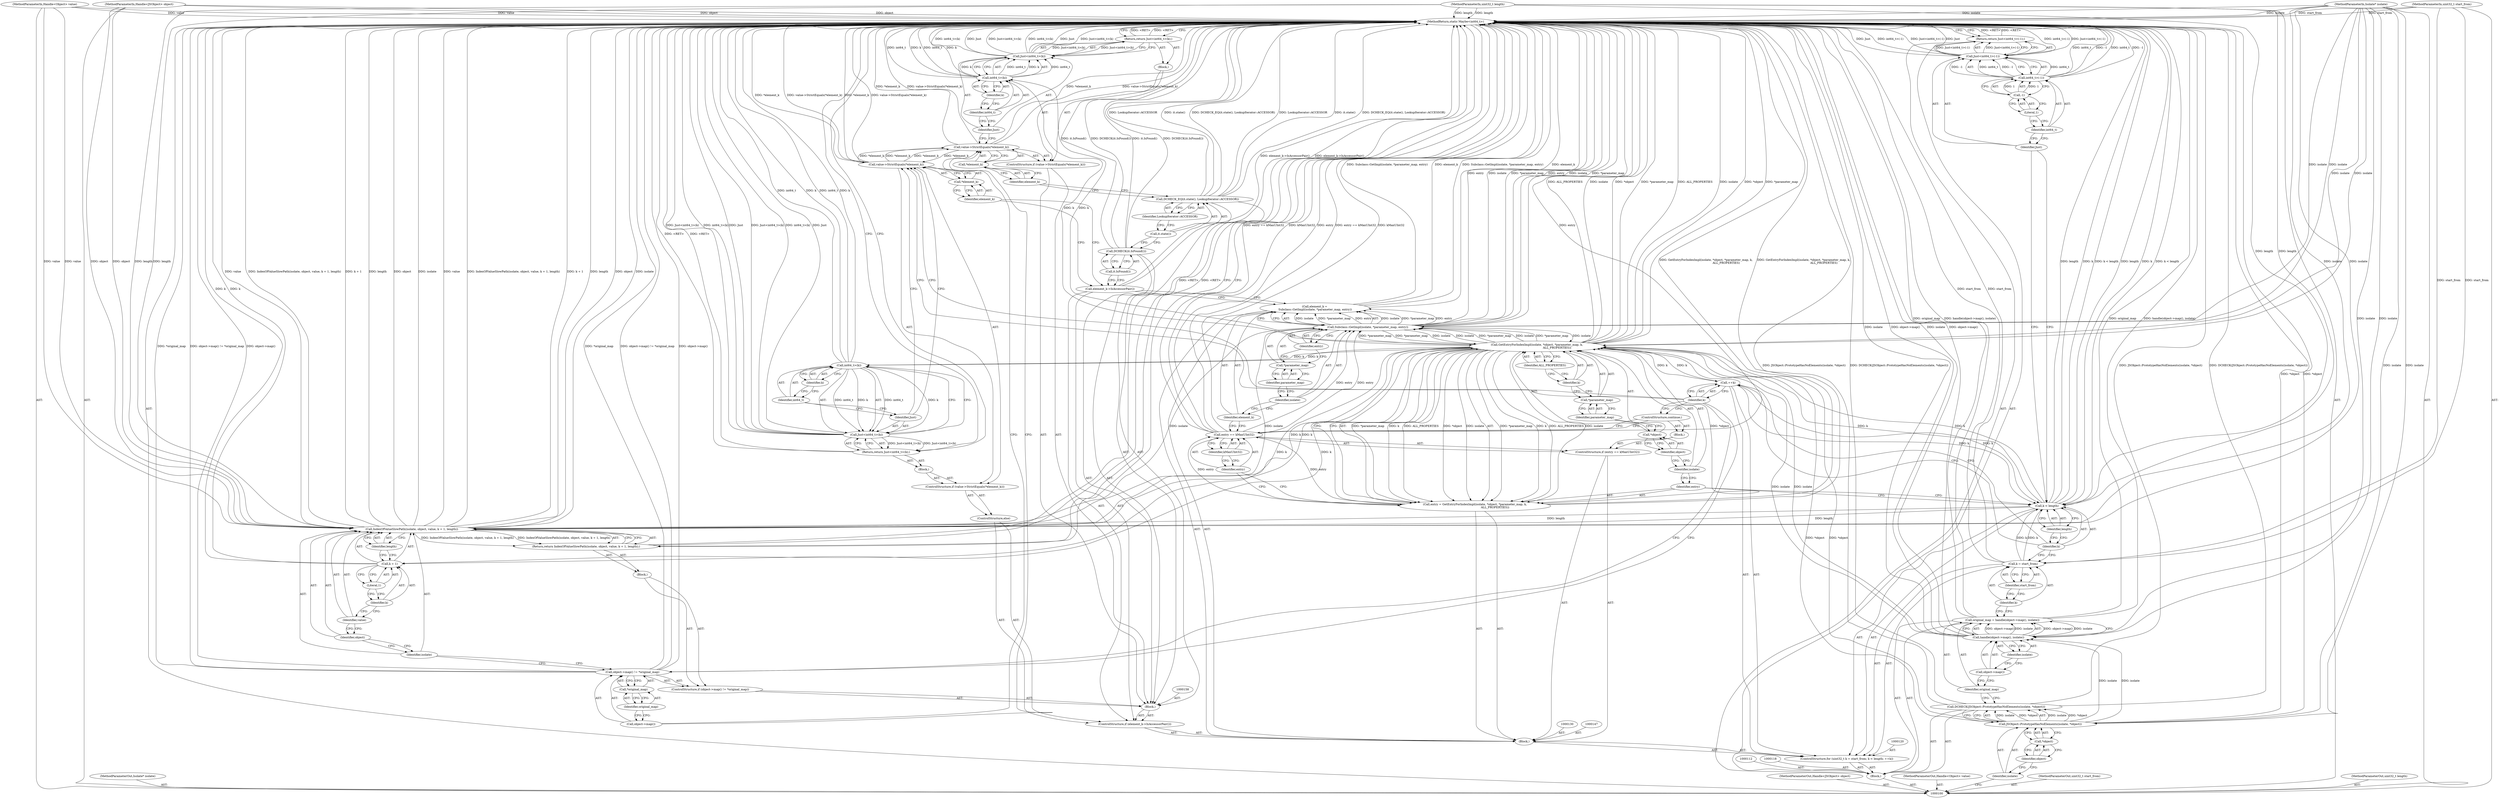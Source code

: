digraph "1_Android_a24543157ae2cdd25da43e20f4e48a07481e6ceb_4" {
"1000209" [label="(MethodReturn,static Maybe<int64_t>)"];
"1000101" [label="(MethodParameterIn,Isolate* isolate)"];
"1000321" [label="(MethodParameterOut,Isolate* isolate)"];
"1000121" [label="(Call,k = start_from)"];
"1000122" [label="(Identifier,k)"];
"1000123" [label="(Identifier,start_from)"];
"1000124" [label="(Call,k < length)"];
"1000125" [label="(Identifier,k)"];
"1000126" [label="(Identifier,length)"];
"1000127" [label="(Call,++k)"];
"1000128" [label="(Identifier,k)"];
"1000119" [label="(ControlStructure,for (uint32_t k = start_from; k < length; ++k))"];
"1000131" [label="(Call,entry = GetEntryForIndexImpl(isolate, *object, *parameter_map, k,\n                                             ALL_PROPERTIES))"];
"1000132" [label="(Identifier,entry)"];
"1000133" [label="(Call,GetEntryForIndexImpl(isolate, *object, *parameter_map, k,\n                                             ALL_PROPERTIES))"];
"1000134" [label="(Identifier,isolate)"];
"1000135" [label="(Call,*object)"];
"1000136" [label="(Identifier,object)"];
"1000137" [label="(Call,*parameter_map)"];
"1000138" [label="(Identifier,parameter_map)"];
"1000139" [label="(Identifier,k)"];
"1000140" [label="(Identifier,ALL_PROPERTIES)"];
"1000142" [label="(Call,entry == kMaxUInt32)"];
"1000143" [label="(Identifier,entry)"];
"1000144" [label="(Identifier,kMaxUInt32)"];
"1000145" [label="(Block,)"];
"1000141" [label="(ControlStructure,if (entry == kMaxUInt32))"];
"1000146" [label="(ControlStructure,continue;)"];
"1000129" [label="(Block,)"];
"1000148" [label="(Call,element_k =\n Subclass::GetImpl(isolate, *parameter_map, entry))"];
"1000149" [label="(Identifier,element_k)"];
"1000150" [label="(Call,Subclass::GetImpl(isolate, *parameter_map, entry))"];
"1000151" [label="(Identifier,isolate)"];
"1000152" [label="(Call,*parameter_map)"];
"1000153" [label="(Identifier,parameter_map)"];
"1000154" [label="(Identifier,entry)"];
"1000102" [label="(MethodParameterIn,Handle<JSObject> object)"];
"1000322" [label="(MethodParameterOut,Handle<JSObject> object)"];
"1000155" [label="(ControlStructure,if (element_k->IsAccessorPair()))"];
"1000156" [label="(Call,element_k->IsAccessorPair())"];
"1000157" [label="(Block,)"];
"1000160" [label="(Call,it.IsFound())"];
"1000159" [label="(Call,DCHECK(it.IsFound()))"];
"1000162" [label="(Call,it.state())"];
"1000163" [label="(Identifier,LookupIterator::ACCESSOR)"];
"1000161" [label="(Call,DCHECK_EQ(it.state(), LookupIterator::ACCESSOR))"];
"1000164" [label="(ControlStructure,if (value->StrictEquals(*element_k)))"];
"1000166" [label="(Call,*element_k)"];
"1000167" [label="(Identifier,element_k)"];
"1000168" [label="(Block,)"];
"1000165" [label="(Call,value->StrictEquals(*element_k))"];
"1000169" [label="(Return,return Just<int64_t>(k);)"];
"1000172" [label="(Call,int64_t>(k))"];
"1000173" [label="(Identifier,int64_t)"];
"1000174" [label="(Identifier,k)"];
"1000170" [label="(Call,Just<int64_t>(k))"];
"1000171" [label="(Identifier,Just)"];
"1000175" [label="(ControlStructure,if (object->map() != *original_map))"];
"1000178" [label="(Call,*original_map)"];
"1000179" [label="(Identifier,original_map)"];
"1000180" [label="(Block,)"];
"1000176" [label="(Call,object->map() != *original_map)"];
"1000177" [label="(Call,object->map())"];
"1000181" [label="(Return,return IndexOfValueSlowPath(isolate, object, value, k + 1, length);)"];
"1000183" [label="(Identifier,isolate)"];
"1000184" [label="(Identifier,object)"];
"1000185" [label="(Identifier,value)"];
"1000186" [label="(Call,k + 1)"];
"1000187" [label="(Identifier,k)"];
"1000188" [label="(Literal,1)"];
"1000189" [label="(Identifier,length)"];
"1000182" [label="(Call,IndexOfValueSlowPath(isolate, object, value, k + 1, length))"];
"1000192" [label="(Call,value->StrictEquals(*element_k))"];
"1000190" [label="(ControlStructure,else)"];
"1000193" [label="(Call,*element_k)"];
"1000194" [label="(Identifier,element_k)"];
"1000195" [label="(Block,)"];
"1000191" [label="(ControlStructure,if (value->StrictEquals(*element_k)))"];
"1000196" [label="(Return,return Just<int64_t>(k);)"];
"1000199" [label="(Call,int64_t>(k))"];
"1000200" [label="(Identifier,int64_t)"];
"1000201" [label="(Identifier,k)"];
"1000197" [label="(Call,Just<int64_t>(k))"];
"1000198" [label="(Identifier,Just)"];
"1000103" [label="(MethodParameterIn,Handle<Object> value)"];
"1000323" [label="(MethodParameterOut,Handle<Object> value)"];
"1000202" [label="(Return,return Just<int64_t>(-1);)"];
"1000205" [label="(Call,int64_t>(-1))"];
"1000206" [label="(Identifier,int64_t)"];
"1000207" [label="(Call,-1)"];
"1000208" [label="(Literal,1)"];
"1000203" [label="(Call,Just<int64_t>(-1))"];
"1000204" [label="(Identifier,Just)"];
"1000104" [label="(MethodParameterIn,uint32_t start_from)"];
"1000324" [label="(MethodParameterOut,uint32_t start_from)"];
"1000105" [label="(MethodParameterIn,uint32_t length)"];
"1000325" [label="(MethodParameterOut,uint32_t length)"];
"1000106" [label="(Block,)"];
"1000108" [label="(Call,JSObject::PrototypeHasNoElements(isolate, *object))"];
"1000109" [label="(Identifier,isolate)"];
"1000107" [label="(Call,DCHECK(JSObject::PrototypeHasNoElements(isolate, *object)))"];
"1000110" [label="(Call,*object)"];
"1000111" [label="(Identifier,object)"];
"1000113" [label="(Call,original_map = handle(object->map(), isolate))"];
"1000114" [label="(Identifier,original_map)"];
"1000115" [label="(Call,handle(object->map(), isolate))"];
"1000116" [label="(Call,object->map())"];
"1000117" [label="(Identifier,isolate)"];
"1000209" -> "1000100"  [label="AST: "];
"1000209" -> "1000169"  [label="CFG: "];
"1000209" -> "1000181"  [label="CFG: "];
"1000209" -> "1000196"  [label="CFG: "];
"1000209" -> "1000202"  [label="CFG: "];
"1000169" -> "1000209"  [label="DDG: <RET>"];
"1000181" -> "1000209"  [label="DDG: <RET>"];
"1000196" -> "1000209"  [label="DDG: <RET>"];
"1000107" -> "1000209"  [label="DDG: JSObject::PrototypeHasNoElements(isolate, *object)"];
"1000107" -> "1000209"  [label="DDG: DCHECK(JSObject::PrototypeHasNoElements(isolate, *object))"];
"1000182" -> "1000209"  [label="DDG: value"];
"1000182" -> "1000209"  [label="DDG: IndexOfValueSlowPath(isolate, object, value, k + 1, length)"];
"1000182" -> "1000209"  [label="DDG: k + 1"];
"1000182" -> "1000209"  [label="DDG: length"];
"1000182" -> "1000209"  [label="DDG: object"];
"1000182" -> "1000209"  [label="DDG: isolate"];
"1000199" -> "1000209"  [label="DDG: int64_t"];
"1000199" -> "1000209"  [label="DDG: k"];
"1000104" -> "1000209"  [label="DDG: start_from"];
"1000105" -> "1000209"  [label="DDG: length"];
"1000150" -> "1000209"  [label="DDG: entry"];
"1000150" -> "1000209"  [label="DDG: isolate"];
"1000150" -> "1000209"  [label="DDG: *parameter_map"];
"1000156" -> "1000209"  [label="DDG: element_k->IsAccessorPair()"];
"1000203" -> "1000209"  [label="DDG: int64_t>(-1)"];
"1000203" -> "1000209"  [label="DDG: Just<int64_t>(-1)"];
"1000203" -> "1000209"  [label="DDG: Just"];
"1000176" -> "1000209"  [label="DDG: *original_map"];
"1000176" -> "1000209"  [label="DDG: object->map() != *original_map"];
"1000176" -> "1000209"  [label="DDG: object->map()"];
"1000159" -> "1000209"  [label="DDG: DCHECK(it.IsFound())"];
"1000159" -> "1000209"  [label="DDG: it.IsFound()"];
"1000115" -> "1000209"  [label="DDG: isolate"];
"1000115" -> "1000209"  [label="DDG: object->map()"];
"1000124" -> "1000209"  [label="DDG: length"];
"1000124" -> "1000209"  [label="DDG: k"];
"1000124" -> "1000209"  [label="DDG: k < length"];
"1000170" -> "1000209"  [label="DDG: int64_t>(k)"];
"1000170" -> "1000209"  [label="DDG: Just"];
"1000170" -> "1000209"  [label="DDG: Just<int64_t>(k)"];
"1000186" -> "1000209"  [label="DDG: k"];
"1000142" -> "1000209"  [label="DDG: entry == kMaxUInt32"];
"1000142" -> "1000209"  [label="DDG: kMaxUInt32"];
"1000142" -> "1000209"  [label="DDG: entry"];
"1000113" -> "1000209"  [label="DDG: original_map"];
"1000113" -> "1000209"  [label="DDG: handle(object->map(), isolate)"];
"1000205" -> "1000209"  [label="DDG: int64_t"];
"1000205" -> "1000209"  [label="DDG: -1"];
"1000121" -> "1000209"  [label="DDG: start_from"];
"1000165" -> "1000209"  [label="DDG: *element_k"];
"1000165" -> "1000209"  [label="DDG: value->StrictEquals(*element_k)"];
"1000133" -> "1000209"  [label="DDG: ALL_PROPERTIES"];
"1000133" -> "1000209"  [label="DDG: isolate"];
"1000133" -> "1000209"  [label="DDG: *object"];
"1000133" -> "1000209"  [label="DDG: *parameter_map"];
"1000103" -> "1000209"  [label="DDG: value"];
"1000148" -> "1000209"  [label="DDG: element_k"];
"1000148" -> "1000209"  [label="DDG: Subclass::GetImpl(isolate, *parameter_map, entry)"];
"1000131" -> "1000209"  [label="DDG: GetEntryForIndexImpl(isolate, *object, *parameter_map, k,\n                                             ALL_PROPERTIES)"];
"1000102" -> "1000209"  [label="DDG: object"];
"1000197" -> "1000209"  [label="DDG: Just<int64_t>(k)"];
"1000197" -> "1000209"  [label="DDG: int64_t>(k)"];
"1000197" -> "1000209"  [label="DDG: Just"];
"1000192" -> "1000209"  [label="DDG: *element_k"];
"1000192" -> "1000209"  [label="DDG: value->StrictEquals(*element_k)"];
"1000101" -> "1000209"  [label="DDG: isolate"];
"1000108" -> "1000209"  [label="DDG: *object"];
"1000172" -> "1000209"  [label="DDG: int64_t"];
"1000172" -> "1000209"  [label="DDG: k"];
"1000161" -> "1000209"  [label="DDG: LookupIterator::ACCESSOR"];
"1000161" -> "1000209"  [label="DDG: it.state()"];
"1000161" -> "1000209"  [label="DDG: DCHECK_EQ(it.state(), LookupIterator::ACCESSOR)"];
"1000202" -> "1000209"  [label="DDG: <RET>"];
"1000101" -> "1000100"  [label="AST: "];
"1000101" -> "1000209"  [label="DDG: isolate"];
"1000101" -> "1000108"  [label="DDG: isolate"];
"1000101" -> "1000115"  [label="DDG: isolate"];
"1000101" -> "1000133"  [label="DDG: isolate"];
"1000101" -> "1000150"  [label="DDG: isolate"];
"1000101" -> "1000182"  [label="DDG: isolate"];
"1000321" -> "1000100"  [label="AST: "];
"1000121" -> "1000119"  [label="AST: "];
"1000121" -> "1000123"  [label="CFG: "];
"1000122" -> "1000121"  [label="AST: "];
"1000123" -> "1000121"  [label="AST: "];
"1000125" -> "1000121"  [label="CFG: "];
"1000121" -> "1000209"  [label="DDG: start_from"];
"1000104" -> "1000121"  [label="DDG: start_from"];
"1000121" -> "1000124"  [label="DDG: k"];
"1000122" -> "1000121"  [label="AST: "];
"1000122" -> "1000113"  [label="CFG: "];
"1000123" -> "1000122"  [label="CFG: "];
"1000123" -> "1000121"  [label="AST: "];
"1000123" -> "1000122"  [label="CFG: "];
"1000121" -> "1000123"  [label="CFG: "];
"1000124" -> "1000119"  [label="AST: "];
"1000124" -> "1000126"  [label="CFG: "];
"1000125" -> "1000124"  [label="AST: "];
"1000126" -> "1000124"  [label="AST: "];
"1000132" -> "1000124"  [label="CFG: "];
"1000204" -> "1000124"  [label="CFG: "];
"1000124" -> "1000209"  [label="DDG: length"];
"1000124" -> "1000209"  [label="DDG: k"];
"1000124" -> "1000209"  [label="DDG: k < length"];
"1000121" -> "1000124"  [label="DDG: k"];
"1000127" -> "1000124"  [label="DDG: k"];
"1000105" -> "1000124"  [label="DDG: length"];
"1000124" -> "1000133"  [label="DDG: k"];
"1000124" -> "1000182"  [label="DDG: length"];
"1000125" -> "1000124"  [label="AST: "];
"1000125" -> "1000121"  [label="CFG: "];
"1000125" -> "1000127"  [label="CFG: "];
"1000126" -> "1000125"  [label="CFG: "];
"1000126" -> "1000124"  [label="AST: "];
"1000126" -> "1000125"  [label="CFG: "];
"1000124" -> "1000126"  [label="CFG: "];
"1000127" -> "1000119"  [label="AST: "];
"1000127" -> "1000128"  [label="CFG: "];
"1000128" -> "1000127"  [label="AST: "];
"1000125" -> "1000127"  [label="CFG: "];
"1000127" -> "1000124"  [label="DDG: k"];
"1000133" -> "1000127"  [label="DDG: k"];
"1000128" -> "1000127"  [label="AST: "];
"1000128" -> "1000146"  [label="CFG: "];
"1000128" -> "1000176"  [label="CFG: "];
"1000128" -> "1000192"  [label="CFG: "];
"1000127" -> "1000128"  [label="CFG: "];
"1000119" -> "1000106"  [label="AST: "];
"1000120" -> "1000119"  [label="AST: "];
"1000121" -> "1000119"  [label="AST: "];
"1000124" -> "1000119"  [label="AST: "];
"1000127" -> "1000119"  [label="AST: "];
"1000129" -> "1000119"  [label="AST: "];
"1000131" -> "1000129"  [label="AST: "];
"1000131" -> "1000133"  [label="CFG: "];
"1000132" -> "1000131"  [label="AST: "];
"1000133" -> "1000131"  [label="AST: "];
"1000143" -> "1000131"  [label="CFG: "];
"1000131" -> "1000209"  [label="DDG: GetEntryForIndexImpl(isolate, *object, *parameter_map, k,\n                                             ALL_PROPERTIES)"];
"1000133" -> "1000131"  [label="DDG: *parameter_map"];
"1000133" -> "1000131"  [label="DDG: k"];
"1000133" -> "1000131"  [label="DDG: ALL_PROPERTIES"];
"1000133" -> "1000131"  [label="DDG: *object"];
"1000133" -> "1000131"  [label="DDG: isolate"];
"1000131" -> "1000142"  [label="DDG: entry"];
"1000132" -> "1000131"  [label="AST: "];
"1000132" -> "1000124"  [label="CFG: "];
"1000134" -> "1000132"  [label="CFG: "];
"1000133" -> "1000131"  [label="AST: "];
"1000133" -> "1000140"  [label="CFG: "];
"1000134" -> "1000133"  [label="AST: "];
"1000135" -> "1000133"  [label="AST: "];
"1000137" -> "1000133"  [label="AST: "];
"1000139" -> "1000133"  [label="AST: "];
"1000140" -> "1000133"  [label="AST: "];
"1000131" -> "1000133"  [label="CFG: "];
"1000133" -> "1000209"  [label="DDG: ALL_PROPERTIES"];
"1000133" -> "1000209"  [label="DDG: isolate"];
"1000133" -> "1000209"  [label="DDG: *object"];
"1000133" -> "1000209"  [label="DDG: *parameter_map"];
"1000133" -> "1000127"  [label="DDG: k"];
"1000133" -> "1000131"  [label="DDG: *parameter_map"];
"1000133" -> "1000131"  [label="DDG: k"];
"1000133" -> "1000131"  [label="DDG: ALL_PROPERTIES"];
"1000133" -> "1000131"  [label="DDG: *object"];
"1000133" -> "1000131"  [label="DDG: isolate"];
"1000115" -> "1000133"  [label="DDG: isolate"];
"1000150" -> "1000133"  [label="DDG: isolate"];
"1000150" -> "1000133"  [label="DDG: *parameter_map"];
"1000101" -> "1000133"  [label="DDG: isolate"];
"1000108" -> "1000133"  [label="DDG: *object"];
"1000124" -> "1000133"  [label="DDG: k"];
"1000133" -> "1000150"  [label="DDG: isolate"];
"1000133" -> "1000150"  [label="DDG: *parameter_map"];
"1000133" -> "1000172"  [label="DDG: k"];
"1000133" -> "1000182"  [label="DDG: k"];
"1000133" -> "1000186"  [label="DDG: k"];
"1000133" -> "1000199"  [label="DDG: k"];
"1000134" -> "1000133"  [label="AST: "];
"1000134" -> "1000132"  [label="CFG: "];
"1000136" -> "1000134"  [label="CFG: "];
"1000135" -> "1000133"  [label="AST: "];
"1000135" -> "1000136"  [label="CFG: "];
"1000136" -> "1000135"  [label="AST: "];
"1000138" -> "1000135"  [label="CFG: "];
"1000136" -> "1000135"  [label="AST: "];
"1000136" -> "1000134"  [label="CFG: "];
"1000135" -> "1000136"  [label="CFG: "];
"1000137" -> "1000133"  [label="AST: "];
"1000137" -> "1000138"  [label="CFG: "];
"1000138" -> "1000137"  [label="AST: "];
"1000139" -> "1000137"  [label="CFG: "];
"1000138" -> "1000137"  [label="AST: "];
"1000138" -> "1000135"  [label="CFG: "];
"1000137" -> "1000138"  [label="CFG: "];
"1000139" -> "1000133"  [label="AST: "];
"1000139" -> "1000137"  [label="CFG: "];
"1000140" -> "1000139"  [label="CFG: "];
"1000140" -> "1000133"  [label="AST: "];
"1000140" -> "1000139"  [label="CFG: "];
"1000133" -> "1000140"  [label="CFG: "];
"1000142" -> "1000141"  [label="AST: "];
"1000142" -> "1000144"  [label="CFG: "];
"1000143" -> "1000142"  [label="AST: "];
"1000144" -> "1000142"  [label="AST: "];
"1000146" -> "1000142"  [label="CFG: "];
"1000149" -> "1000142"  [label="CFG: "];
"1000142" -> "1000209"  [label="DDG: entry == kMaxUInt32"];
"1000142" -> "1000209"  [label="DDG: kMaxUInt32"];
"1000142" -> "1000209"  [label="DDG: entry"];
"1000131" -> "1000142"  [label="DDG: entry"];
"1000142" -> "1000150"  [label="DDG: entry"];
"1000143" -> "1000142"  [label="AST: "];
"1000143" -> "1000131"  [label="CFG: "];
"1000144" -> "1000143"  [label="CFG: "];
"1000144" -> "1000142"  [label="AST: "];
"1000144" -> "1000143"  [label="CFG: "];
"1000142" -> "1000144"  [label="CFG: "];
"1000145" -> "1000141"  [label="AST: "];
"1000146" -> "1000145"  [label="AST: "];
"1000141" -> "1000129"  [label="AST: "];
"1000142" -> "1000141"  [label="AST: "];
"1000145" -> "1000141"  [label="AST: "];
"1000146" -> "1000145"  [label="AST: "];
"1000146" -> "1000142"  [label="CFG: "];
"1000128" -> "1000146"  [label="CFG: "];
"1000129" -> "1000119"  [label="AST: "];
"1000130" -> "1000129"  [label="AST: "];
"1000131" -> "1000129"  [label="AST: "];
"1000141" -> "1000129"  [label="AST: "];
"1000147" -> "1000129"  [label="AST: "];
"1000148" -> "1000129"  [label="AST: "];
"1000155" -> "1000129"  [label="AST: "];
"1000148" -> "1000129"  [label="AST: "];
"1000148" -> "1000150"  [label="CFG: "];
"1000149" -> "1000148"  [label="AST: "];
"1000150" -> "1000148"  [label="AST: "];
"1000156" -> "1000148"  [label="CFG: "];
"1000148" -> "1000209"  [label="DDG: element_k"];
"1000148" -> "1000209"  [label="DDG: Subclass::GetImpl(isolate, *parameter_map, entry)"];
"1000150" -> "1000148"  [label="DDG: isolate"];
"1000150" -> "1000148"  [label="DDG: *parameter_map"];
"1000150" -> "1000148"  [label="DDG: entry"];
"1000149" -> "1000148"  [label="AST: "];
"1000149" -> "1000142"  [label="CFG: "];
"1000151" -> "1000149"  [label="CFG: "];
"1000150" -> "1000148"  [label="AST: "];
"1000150" -> "1000154"  [label="CFG: "];
"1000151" -> "1000150"  [label="AST: "];
"1000152" -> "1000150"  [label="AST: "];
"1000154" -> "1000150"  [label="AST: "];
"1000148" -> "1000150"  [label="CFG: "];
"1000150" -> "1000209"  [label="DDG: entry"];
"1000150" -> "1000209"  [label="DDG: isolate"];
"1000150" -> "1000209"  [label="DDG: *parameter_map"];
"1000150" -> "1000133"  [label="DDG: isolate"];
"1000150" -> "1000133"  [label="DDG: *parameter_map"];
"1000150" -> "1000148"  [label="DDG: isolate"];
"1000150" -> "1000148"  [label="DDG: *parameter_map"];
"1000150" -> "1000148"  [label="DDG: entry"];
"1000133" -> "1000150"  [label="DDG: isolate"];
"1000133" -> "1000150"  [label="DDG: *parameter_map"];
"1000101" -> "1000150"  [label="DDG: isolate"];
"1000142" -> "1000150"  [label="DDG: entry"];
"1000150" -> "1000182"  [label="DDG: isolate"];
"1000151" -> "1000150"  [label="AST: "];
"1000151" -> "1000149"  [label="CFG: "];
"1000153" -> "1000151"  [label="CFG: "];
"1000152" -> "1000150"  [label="AST: "];
"1000152" -> "1000153"  [label="CFG: "];
"1000153" -> "1000152"  [label="AST: "];
"1000154" -> "1000152"  [label="CFG: "];
"1000153" -> "1000152"  [label="AST: "];
"1000153" -> "1000151"  [label="CFG: "];
"1000152" -> "1000153"  [label="CFG: "];
"1000154" -> "1000150"  [label="AST: "];
"1000154" -> "1000152"  [label="CFG: "];
"1000150" -> "1000154"  [label="CFG: "];
"1000102" -> "1000100"  [label="AST: "];
"1000102" -> "1000209"  [label="DDG: object"];
"1000102" -> "1000182"  [label="DDG: object"];
"1000322" -> "1000100"  [label="AST: "];
"1000155" -> "1000129"  [label="AST: "];
"1000156" -> "1000155"  [label="AST: "];
"1000157" -> "1000155"  [label="AST: "];
"1000190" -> "1000155"  [label="AST: "];
"1000156" -> "1000155"  [label="AST: "];
"1000156" -> "1000148"  [label="CFG: "];
"1000160" -> "1000156"  [label="CFG: "];
"1000194" -> "1000156"  [label="CFG: "];
"1000156" -> "1000209"  [label="DDG: element_k->IsAccessorPair()"];
"1000157" -> "1000155"  [label="AST: "];
"1000158" -> "1000157"  [label="AST: "];
"1000159" -> "1000157"  [label="AST: "];
"1000161" -> "1000157"  [label="AST: "];
"1000164" -> "1000157"  [label="AST: "];
"1000175" -> "1000157"  [label="AST: "];
"1000160" -> "1000159"  [label="AST: "];
"1000160" -> "1000156"  [label="CFG: "];
"1000159" -> "1000160"  [label="CFG: "];
"1000159" -> "1000157"  [label="AST: "];
"1000159" -> "1000160"  [label="CFG: "];
"1000160" -> "1000159"  [label="AST: "];
"1000162" -> "1000159"  [label="CFG: "];
"1000159" -> "1000209"  [label="DDG: DCHECK(it.IsFound())"];
"1000159" -> "1000209"  [label="DDG: it.IsFound()"];
"1000162" -> "1000161"  [label="AST: "];
"1000162" -> "1000159"  [label="CFG: "];
"1000163" -> "1000162"  [label="CFG: "];
"1000163" -> "1000161"  [label="AST: "];
"1000163" -> "1000162"  [label="CFG: "];
"1000161" -> "1000163"  [label="CFG: "];
"1000161" -> "1000157"  [label="AST: "];
"1000161" -> "1000163"  [label="CFG: "];
"1000162" -> "1000161"  [label="AST: "];
"1000163" -> "1000161"  [label="AST: "];
"1000167" -> "1000161"  [label="CFG: "];
"1000161" -> "1000209"  [label="DDG: LookupIterator::ACCESSOR"];
"1000161" -> "1000209"  [label="DDG: it.state()"];
"1000161" -> "1000209"  [label="DDG: DCHECK_EQ(it.state(), LookupIterator::ACCESSOR)"];
"1000164" -> "1000157"  [label="AST: "];
"1000165" -> "1000164"  [label="AST: "];
"1000168" -> "1000164"  [label="AST: "];
"1000166" -> "1000165"  [label="AST: "];
"1000166" -> "1000167"  [label="CFG: "];
"1000167" -> "1000166"  [label="AST: "];
"1000165" -> "1000166"  [label="CFG: "];
"1000167" -> "1000166"  [label="AST: "];
"1000167" -> "1000161"  [label="CFG: "];
"1000166" -> "1000167"  [label="CFG: "];
"1000168" -> "1000164"  [label="AST: "];
"1000169" -> "1000168"  [label="AST: "];
"1000165" -> "1000164"  [label="AST: "];
"1000165" -> "1000166"  [label="CFG: "];
"1000166" -> "1000165"  [label="AST: "];
"1000171" -> "1000165"  [label="CFG: "];
"1000177" -> "1000165"  [label="CFG: "];
"1000165" -> "1000209"  [label="DDG: *element_k"];
"1000165" -> "1000209"  [label="DDG: value->StrictEquals(*element_k)"];
"1000192" -> "1000165"  [label="DDG: *element_k"];
"1000165" -> "1000192"  [label="DDG: *element_k"];
"1000169" -> "1000168"  [label="AST: "];
"1000169" -> "1000170"  [label="CFG: "];
"1000170" -> "1000169"  [label="AST: "];
"1000209" -> "1000169"  [label="CFG: "];
"1000169" -> "1000209"  [label="DDG: <RET>"];
"1000170" -> "1000169"  [label="DDG: Just<int64_t>(k)"];
"1000172" -> "1000170"  [label="AST: "];
"1000172" -> "1000174"  [label="CFG: "];
"1000173" -> "1000172"  [label="AST: "];
"1000174" -> "1000172"  [label="AST: "];
"1000170" -> "1000172"  [label="CFG: "];
"1000172" -> "1000209"  [label="DDG: int64_t"];
"1000172" -> "1000209"  [label="DDG: k"];
"1000172" -> "1000170"  [label="DDG: int64_t"];
"1000172" -> "1000170"  [label="DDG: k"];
"1000133" -> "1000172"  [label="DDG: k"];
"1000173" -> "1000172"  [label="AST: "];
"1000173" -> "1000171"  [label="CFG: "];
"1000174" -> "1000173"  [label="CFG: "];
"1000174" -> "1000172"  [label="AST: "];
"1000174" -> "1000173"  [label="CFG: "];
"1000172" -> "1000174"  [label="CFG: "];
"1000170" -> "1000169"  [label="AST: "];
"1000170" -> "1000172"  [label="CFG: "];
"1000171" -> "1000170"  [label="AST: "];
"1000172" -> "1000170"  [label="AST: "];
"1000169" -> "1000170"  [label="CFG: "];
"1000170" -> "1000209"  [label="DDG: int64_t>(k)"];
"1000170" -> "1000209"  [label="DDG: Just"];
"1000170" -> "1000209"  [label="DDG: Just<int64_t>(k)"];
"1000170" -> "1000169"  [label="DDG: Just<int64_t>(k)"];
"1000172" -> "1000170"  [label="DDG: int64_t"];
"1000172" -> "1000170"  [label="DDG: k"];
"1000171" -> "1000170"  [label="AST: "];
"1000171" -> "1000165"  [label="CFG: "];
"1000173" -> "1000171"  [label="CFG: "];
"1000175" -> "1000157"  [label="AST: "];
"1000176" -> "1000175"  [label="AST: "];
"1000180" -> "1000175"  [label="AST: "];
"1000178" -> "1000176"  [label="AST: "];
"1000178" -> "1000179"  [label="CFG: "];
"1000179" -> "1000178"  [label="AST: "];
"1000176" -> "1000178"  [label="CFG: "];
"1000179" -> "1000178"  [label="AST: "];
"1000179" -> "1000177"  [label="CFG: "];
"1000178" -> "1000179"  [label="CFG: "];
"1000180" -> "1000175"  [label="AST: "];
"1000181" -> "1000180"  [label="AST: "];
"1000176" -> "1000175"  [label="AST: "];
"1000176" -> "1000178"  [label="CFG: "];
"1000177" -> "1000176"  [label="AST: "];
"1000178" -> "1000176"  [label="AST: "];
"1000183" -> "1000176"  [label="CFG: "];
"1000128" -> "1000176"  [label="CFG: "];
"1000176" -> "1000209"  [label="DDG: *original_map"];
"1000176" -> "1000209"  [label="DDG: object->map() != *original_map"];
"1000176" -> "1000209"  [label="DDG: object->map()"];
"1000177" -> "1000176"  [label="AST: "];
"1000177" -> "1000165"  [label="CFG: "];
"1000179" -> "1000177"  [label="CFG: "];
"1000181" -> "1000180"  [label="AST: "];
"1000181" -> "1000182"  [label="CFG: "];
"1000182" -> "1000181"  [label="AST: "];
"1000209" -> "1000181"  [label="CFG: "];
"1000181" -> "1000209"  [label="DDG: <RET>"];
"1000182" -> "1000181"  [label="DDG: IndexOfValueSlowPath(isolate, object, value, k + 1, length)"];
"1000183" -> "1000182"  [label="AST: "];
"1000183" -> "1000176"  [label="CFG: "];
"1000184" -> "1000183"  [label="CFG: "];
"1000184" -> "1000182"  [label="AST: "];
"1000184" -> "1000183"  [label="CFG: "];
"1000185" -> "1000184"  [label="CFG: "];
"1000185" -> "1000182"  [label="AST: "];
"1000185" -> "1000184"  [label="CFG: "];
"1000187" -> "1000185"  [label="CFG: "];
"1000186" -> "1000182"  [label="AST: "];
"1000186" -> "1000188"  [label="CFG: "];
"1000187" -> "1000186"  [label="AST: "];
"1000188" -> "1000186"  [label="AST: "];
"1000189" -> "1000186"  [label="CFG: "];
"1000186" -> "1000209"  [label="DDG: k"];
"1000133" -> "1000186"  [label="DDG: k"];
"1000187" -> "1000186"  [label="AST: "];
"1000187" -> "1000185"  [label="CFG: "];
"1000188" -> "1000187"  [label="CFG: "];
"1000188" -> "1000186"  [label="AST: "];
"1000188" -> "1000187"  [label="CFG: "];
"1000186" -> "1000188"  [label="CFG: "];
"1000189" -> "1000182"  [label="AST: "];
"1000189" -> "1000186"  [label="CFG: "];
"1000182" -> "1000189"  [label="CFG: "];
"1000182" -> "1000181"  [label="AST: "];
"1000182" -> "1000189"  [label="CFG: "];
"1000183" -> "1000182"  [label="AST: "];
"1000184" -> "1000182"  [label="AST: "];
"1000185" -> "1000182"  [label="AST: "];
"1000186" -> "1000182"  [label="AST: "];
"1000189" -> "1000182"  [label="AST: "];
"1000181" -> "1000182"  [label="CFG: "];
"1000182" -> "1000209"  [label="DDG: value"];
"1000182" -> "1000209"  [label="DDG: IndexOfValueSlowPath(isolate, object, value, k + 1, length)"];
"1000182" -> "1000209"  [label="DDG: k + 1"];
"1000182" -> "1000209"  [label="DDG: length"];
"1000182" -> "1000209"  [label="DDG: object"];
"1000182" -> "1000209"  [label="DDG: isolate"];
"1000182" -> "1000181"  [label="DDG: IndexOfValueSlowPath(isolate, object, value, k + 1, length)"];
"1000150" -> "1000182"  [label="DDG: isolate"];
"1000101" -> "1000182"  [label="DDG: isolate"];
"1000102" -> "1000182"  [label="DDG: object"];
"1000103" -> "1000182"  [label="DDG: value"];
"1000133" -> "1000182"  [label="DDG: k"];
"1000124" -> "1000182"  [label="DDG: length"];
"1000105" -> "1000182"  [label="DDG: length"];
"1000192" -> "1000191"  [label="AST: "];
"1000192" -> "1000193"  [label="CFG: "];
"1000193" -> "1000192"  [label="AST: "];
"1000198" -> "1000192"  [label="CFG: "];
"1000128" -> "1000192"  [label="CFG: "];
"1000192" -> "1000209"  [label="DDG: *element_k"];
"1000192" -> "1000209"  [label="DDG: value->StrictEquals(*element_k)"];
"1000192" -> "1000165"  [label="DDG: *element_k"];
"1000165" -> "1000192"  [label="DDG: *element_k"];
"1000190" -> "1000155"  [label="AST: "];
"1000191" -> "1000190"  [label="AST: "];
"1000193" -> "1000192"  [label="AST: "];
"1000193" -> "1000194"  [label="CFG: "];
"1000194" -> "1000193"  [label="AST: "];
"1000192" -> "1000193"  [label="CFG: "];
"1000194" -> "1000193"  [label="AST: "];
"1000194" -> "1000156"  [label="CFG: "];
"1000193" -> "1000194"  [label="CFG: "];
"1000195" -> "1000191"  [label="AST: "];
"1000196" -> "1000195"  [label="AST: "];
"1000191" -> "1000190"  [label="AST: "];
"1000192" -> "1000191"  [label="AST: "];
"1000195" -> "1000191"  [label="AST: "];
"1000196" -> "1000195"  [label="AST: "];
"1000196" -> "1000197"  [label="CFG: "];
"1000197" -> "1000196"  [label="AST: "];
"1000209" -> "1000196"  [label="CFG: "];
"1000196" -> "1000209"  [label="DDG: <RET>"];
"1000197" -> "1000196"  [label="DDG: Just<int64_t>(k)"];
"1000199" -> "1000197"  [label="AST: "];
"1000199" -> "1000201"  [label="CFG: "];
"1000200" -> "1000199"  [label="AST: "];
"1000201" -> "1000199"  [label="AST: "];
"1000197" -> "1000199"  [label="CFG: "];
"1000199" -> "1000209"  [label="DDG: int64_t"];
"1000199" -> "1000209"  [label="DDG: k"];
"1000199" -> "1000197"  [label="DDG: int64_t"];
"1000199" -> "1000197"  [label="DDG: k"];
"1000133" -> "1000199"  [label="DDG: k"];
"1000200" -> "1000199"  [label="AST: "];
"1000200" -> "1000198"  [label="CFG: "];
"1000201" -> "1000200"  [label="CFG: "];
"1000201" -> "1000199"  [label="AST: "];
"1000201" -> "1000200"  [label="CFG: "];
"1000199" -> "1000201"  [label="CFG: "];
"1000197" -> "1000196"  [label="AST: "];
"1000197" -> "1000199"  [label="CFG: "];
"1000198" -> "1000197"  [label="AST: "];
"1000199" -> "1000197"  [label="AST: "];
"1000196" -> "1000197"  [label="CFG: "];
"1000197" -> "1000209"  [label="DDG: Just<int64_t>(k)"];
"1000197" -> "1000209"  [label="DDG: int64_t>(k)"];
"1000197" -> "1000209"  [label="DDG: Just"];
"1000197" -> "1000196"  [label="DDG: Just<int64_t>(k)"];
"1000199" -> "1000197"  [label="DDG: int64_t"];
"1000199" -> "1000197"  [label="DDG: k"];
"1000198" -> "1000197"  [label="AST: "];
"1000198" -> "1000192"  [label="CFG: "];
"1000200" -> "1000198"  [label="CFG: "];
"1000103" -> "1000100"  [label="AST: "];
"1000103" -> "1000209"  [label="DDG: value"];
"1000103" -> "1000182"  [label="DDG: value"];
"1000323" -> "1000100"  [label="AST: "];
"1000202" -> "1000106"  [label="AST: "];
"1000202" -> "1000203"  [label="CFG: "];
"1000203" -> "1000202"  [label="AST: "];
"1000209" -> "1000202"  [label="CFG: "];
"1000202" -> "1000209"  [label="DDG: <RET>"];
"1000203" -> "1000202"  [label="DDG: Just<int64_t>(-1)"];
"1000205" -> "1000203"  [label="AST: "];
"1000205" -> "1000207"  [label="CFG: "];
"1000206" -> "1000205"  [label="AST: "];
"1000207" -> "1000205"  [label="AST: "];
"1000203" -> "1000205"  [label="CFG: "];
"1000205" -> "1000209"  [label="DDG: int64_t"];
"1000205" -> "1000209"  [label="DDG: -1"];
"1000205" -> "1000203"  [label="DDG: int64_t"];
"1000205" -> "1000203"  [label="DDG: -1"];
"1000207" -> "1000205"  [label="DDG: 1"];
"1000206" -> "1000205"  [label="AST: "];
"1000206" -> "1000204"  [label="CFG: "];
"1000208" -> "1000206"  [label="CFG: "];
"1000207" -> "1000205"  [label="AST: "];
"1000207" -> "1000208"  [label="CFG: "];
"1000208" -> "1000207"  [label="AST: "];
"1000205" -> "1000207"  [label="CFG: "];
"1000207" -> "1000205"  [label="DDG: 1"];
"1000208" -> "1000207"  [label="AST: "];
"1000208" -> "1000206"  [label="CFG: "];
"1000207" -> "1000208"  [label="CFG: "];
"1000203" -> "1000202"  [label="AST: "];
"1000203" -> "1000205"  [label="CFG: "];
"1000204" -> "1000203"  [label="AST: "];
"1000205" -> "1000203"  [label="AST: "];
"1000202" -> "1000203"  [label="CFG: "];
"1000203" -> "1000209"  [label="DDG: int64_t>(-1)"];
"1000203" -> "1000209"  [label="DDG: Just<int64_t>(-1)"];
"1000203" -> "1000209"  [label="DDG: Just"];
"1000203" -> "1000202"  [label="DDG: Just<int64_t>(-1)"];
"1000205" -> "1000203"  [label="DDG: int64_t"];
"1000205" -> "1000203"  [label="DDG: -1"];
"1000204" -> "1000203"  [label="AST: "];
"1000204" -> "1000124"  [label="CFG: "];
"1000206" -> "1000204"  [label="CFG: "];
"1000104" -> "1000100"  [label="AST: "];
"1000104" -> "1000209"  [label="DDG: start_from"];
"1000104" -> "1000121"  [label="DDG: start_from"];
"1000324" -> "1000100"  [label="AST: "];
"1000105" -> "1000100"  [label="AST: "];
"1000105" -> "1000209"  [label="DDG: length"];
"1000105" -> "1000124"  [label="DDG: length"];
"1000105" -> "1000182"  [label="DDG: length"];
"1000325" -> "1000100"  [label="AST: "];
"1000106" -> "1000100"  [label="AST: "];
"1000107" -> "1000106"  [label="AST: "];
"1000112" -> "1000106"  [label="AST: "];
"1000113" -> "1000106"  [label="AST: "];
"1000118" -> "1000106"  [label="AST: "];
"1000119" -> "1000106"  [label="AST: "];
"1000202" -> "1000106"  [label="AST: "];
"1000108" -> "1000107"  [label="AST: "];
"1000108" -> "1000110"  [label="CFG: "];
"1000109" -> "1000108"  [label="AST: "];
"1000110" -> "1000108"  [label="AST: "];
"1000107" -> "1000108"  [label="CFG: "];
"1000108" -> "1000209"  [label="DDG: *object"];
"1000108" -> "1000107"  [label="DDG: isolate"];
"1000108" -> "1000107"  [label="DDG: *object"];
"1000101" -> "1000108"  [label="DDG: isolate"];
"1000108" -> "1000115"  [label="DDG: isolate"];
"1000108" -> "1000133"  [label="DDG: *object"];
"1000109" -> "1000108"  [label="AST: "];
"1000109" -> "1000100"  [label="CFG: "];
"1000111" -> "1000109"  [label="CFG: "];
"1000107" -> "1000106"  [label="AST: "];
"1000107" -> "1000108"  [label="CFG: "];
"1000108" -> "1000107"  [label="AST: "];
"1000114" -> "1000107"  [label="CFG: "];
"1000107" -> "1000209"  [label="DDG: JSObject::PrototypeHasNoElements(isolate, *object)"];
"1000107" -> "1000209"  [label="DDG: DCHECK(JSObject::PrototypeHasNoElements(isolate, *object))"];
"1000108" -> "1000107"  [label="DDG: isolate"];
"1000108" -> "1000107"  [label="DDG: *object"];
"1000110" -> "1000108"  [label="AST: "];
"1000110" -> "1000111"  [label="CFG: "];
"1000111" -> "1000110"  [label="AST: "];
"1000108" -> "1000110"  [label="CFG: "];
"1000111" -> "1000110"  [label="AST: "];
"1000111" -> "1000109"  [label="CFG: "];
"1000110" -> "1000111"  [label="CFG: "];
"1000113" -> "1000106"  [label="AST: "];
"1000113" -> "1000115"  [label="CFG: "];
"1000114" -> "1000113"  [label="AST: "];
"1000115" -> "1000113"  [label="AST: "];
"1000122" -> "1000113"  [label="CFG: "];
"1000113" -> "1000209"  [label="DDG: original_map"];
"1000113" -> "1000209"  [label="DDG: handle(object->map(), isolate)"];
"1000115" -> "1000113"  [label="DDG: object->map()"];
"1000115" -> "1000113"  [label="DDG: isolate"];
"1000114" -> "1000113"  [label="AST: "];
"1000114" -> "1000107"  [label="CFG: "];
"1000116" -> "1000114"  [label="CFG: "];
"1000115" -> "1000113"  [label="AST: "];
"1000115" -> "1000117"  [label="CFG: "];
"1000116" -> "1000115"  [label="AST: "];
"1000117" -> "1000115"  [label="AST: "];
"1000113" -> "1000115"  [label="CFG: "];
"1000115" -> "1000209"  [label="DDG: isolate"];
"1000115" -> "1000209"  [label="DDG: object->map()"];
"1000115" -> "1000113"  [label="DDG: object->map()"];
"1000115" -> "1000113"  [label="DDG: isolate"];
"1000108" -> "1000115"  [label="DDG: isolate"];
"1000101" -> "1000115"  [label="DDG: isolate"];
"1000115" -> "1000133"  [label="DDG: isolate"];
"1000116" -> "1000115"  [label="AST: "];
"1000116" -> "1000114"  [label="CFG: "];
"1000117" -> "1000116"  [label="CFG: "];
"1000117" -> "1000115"  [label="AST: "];
"1000117" -> "1000116"  [label="CFG: "];
"1000115" -> "1000117"  [label="CFG: "];
}
